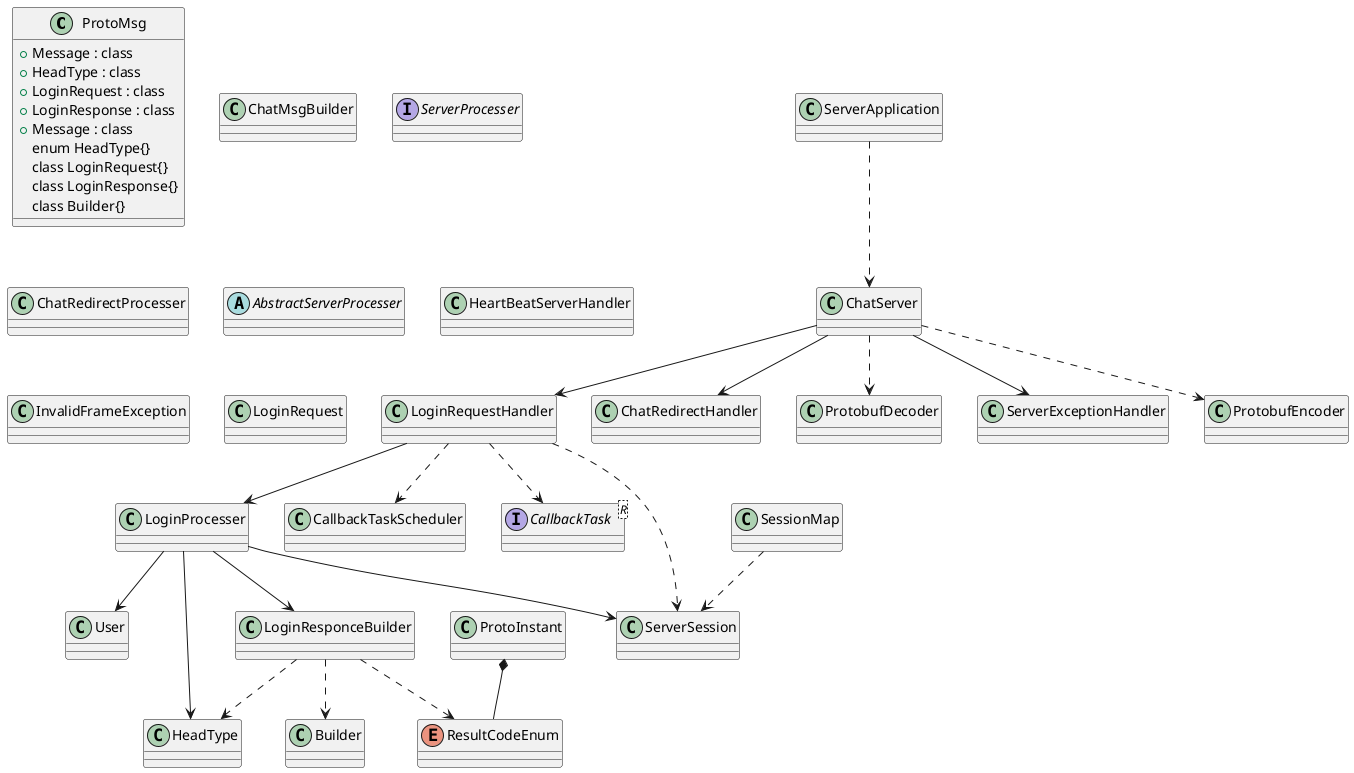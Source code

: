 @startuml

class ProtoMsg{
    + Message : class
    + HeadType : class
    + LoginRequest : class
    + LoginResponse : class
    + Message : class
enum HeadType{}
class LoginRequest{}
class LoginResponse{}
class Builder{}
}
'Message --* ProtoMsg
'HeadType --* ProtoMsg
'LoginRequest --* ProtoMsg
'LoginResponse --* ProtoMsg
'Builder --* Message
'Builder --* LoginResponse

class ServerApplication{
'    public static void main(String[] args)
}
class ChatServer{
'    - port : int
'    - bossGroup : EventLoopGroup
'    - workGroup : EventLoopGroup
'    - loginRequestHandler : loginRequestHandler
'    - chatRedirectHandler : ChatRedirectHandler
'    - serverExceptionHandler : ServerExceptionHandler
'    + run():()
}
class ServerSession{
'     + KEY_USER_ID : public static final AttributeKey<String>
'     + SESSION_KEY : public static final AttributeKey<ServerSession>
'     - channel : Channel
'     - user : User
'     - sessionId : final String
'     - isLogin : boolean
'     - map : Map<String, Object>
'
'     + getter()/setter()
'     + ServerSession(Channel channel)
'     + {static} getSession(ChannelHandlerContext ctx) :  ServerSession
'     + {static} closeSession(ChannelHandlerContext ctx) : void
'     + bind() : ServerSession
'     + unbind() : ServerSession
'     + isValid() : boolean
'     + writeAndFlush(Object pmm) : synchronized void
'     - {static} buildNewSessionId():String

}
class SessionMap{
'    - {static} INSTANCE : SessionMap
'    - map:ConcurrentHashMap<String,ServerSession>
'    - SessionMap()
'    + {static}getInstance() : SessionMap
'    + addSession(String sessionId,ServerSession ss) : void
'    + getSession(String sessionId) : ServerSession
'    + getSessionByUserId(String userId) : List<ServerSession>
'    + removeSession(String sessionId) : void
'    + hasLogin(User user) : boolean

}

class LoginResponceBuilder{

}

class ChatMsgBuilder{
}

interface ServerProcesser{

}

class LoginProcesser{
}

class ChatRedirectProcesser{
}

abstract class AbstractServerProcesser{
}

class LoginRequestHandler{
}
class HeartBeatServerHandler{
}
class ChatRedirectHandler{
}
class ServerExceptionHandler {

}




class InvalidFrameException {

}
class ProtobufDecoder{
'    decode(ChannelHandlerContext ctx, ByteBuf in, List<Object> out)
}
class ProtobufEncoder{
}
class CallbackTaskScheduler{}
interface CallbackTask<R> {}

class LoginResponceBuilder{}
class LoginRequest{}

class User {}
class ProtoInstant{}
enum ResultCodeEnum{}
ProtoInstant *-- ResultCodeEnum

ServerApplication ..> ChatServer

ChatServer ..> ProtobufDecoder

ChatServer ..> ProtobufEncoder
ChatServer --> LoginRequestHandler
ChatServer --> ChatRedirectHandler
ChatServer --> ServerExceptionHandler

ProtobufDecoder ..> ProtoMsg.Message
ProtobufEncoder ..> ProtoMsg.Message

SessionMap ..> ServerSession

LoginRequestHandler --> LoginProcesser
LoginRequestHandler ..> Message
LoginRequestHandler ..> ServerSession
LoginRequestHandler ..> CallbackTaskScheduler
LoginRequestHandler ..> CallbackTask


LoginProcesser --> LoginResponceBuilder
LoginProcesser --> HeadType
LoginProcesser --> ServerSession
LoginProcesser --> Message
LoginProcesser --> User

LoginResponceBuilder ..> Message
LoginResponceBuilder ..> HeadType
LoginResponceBuilder ..> ResultCodeEnum
LoginResponceBuilder ..> Builder







@enduml